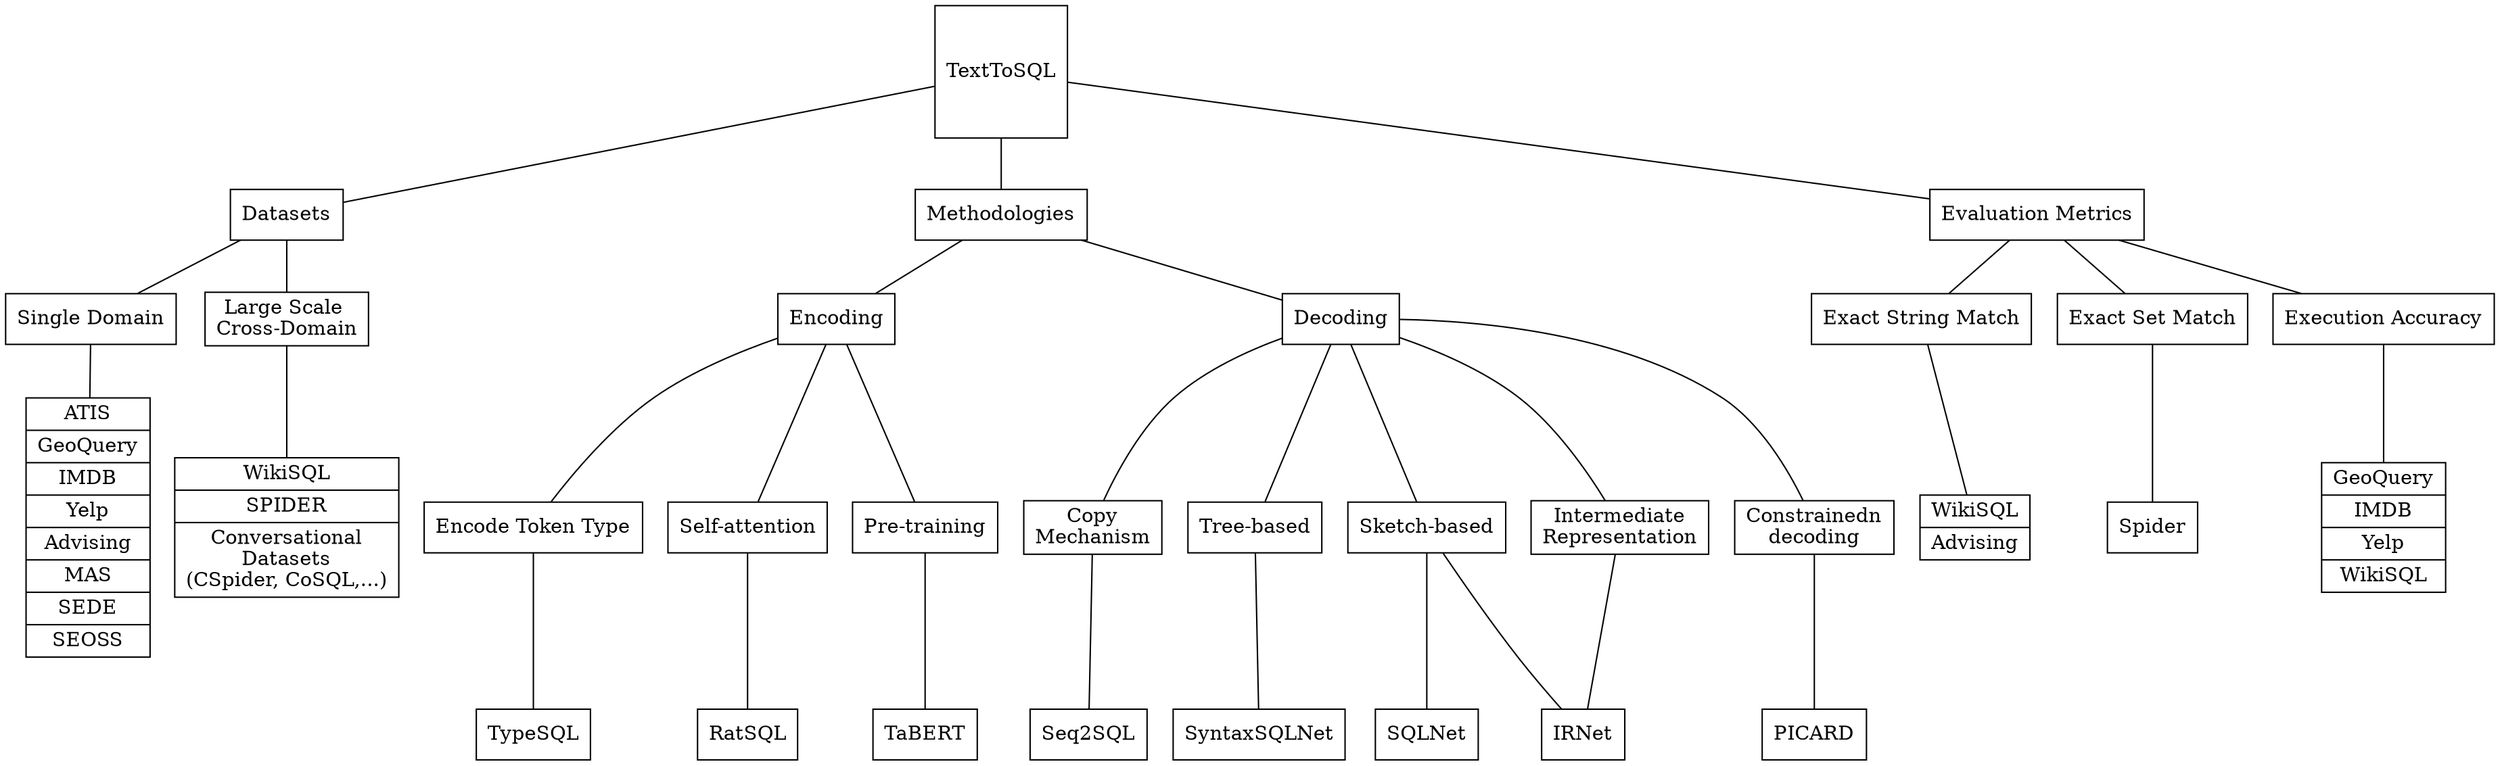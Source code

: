 graph G {
	node [shape=record];
	TextToSQL [shape=square];
	TextToSQL -- Datasets;
	TextToSQL -- Methodologies;
	TextToSQL -- "Evaluation Metrics";

	db [label = "{ATIS|GeoQuery|IMDB|Yelp|Advising|MAS|SEDE|SEOSS}"];
	Datasets -- "Single Domain" -- db;

	ds [label = "{WikiSQL|SPIDER|Conversational\nDatasets\n(CSpider, CoSQL,...)}"];
	Datasets -- "Large Scale \nCross-Domain"  -- ds;

	Methodologies -- Encoding;
	Methodologies -- Decoding;
	Encoding -- "Encode Token Type" -- TypeSQL;
	Encoding -- "Self-attention" -- RatSQL;
	Encoding -- "Pre-training" -- TaBERT;

	Decoding -- "Copy\nMechanism" -- Seq2SQL;
	Decoding -- "Tree-based" -- SyntaxSQLNet;
	Decoding -- "Sketch-based" -- SQLNet, IRNet;
	Decoding -- "Intermediate\nRepresentation" -- IRNet;
	Decoding -- "Constrainedn\ndecoding" -- PICARD;

	ds1 [label = "{WikiSQL|Advising}"];
	"Evaluation Metrics" -- "Exact String Match" -- ds1;
	"Evaluation Metrics" -- "Exact Set Match" -- Spider;
	ds2 [label = "{GeoQuery|IMDB|Yelp|WikiSQL}"];
	"Evaluation Metrics" -- "Execution Accuracy" -- ds2;
}